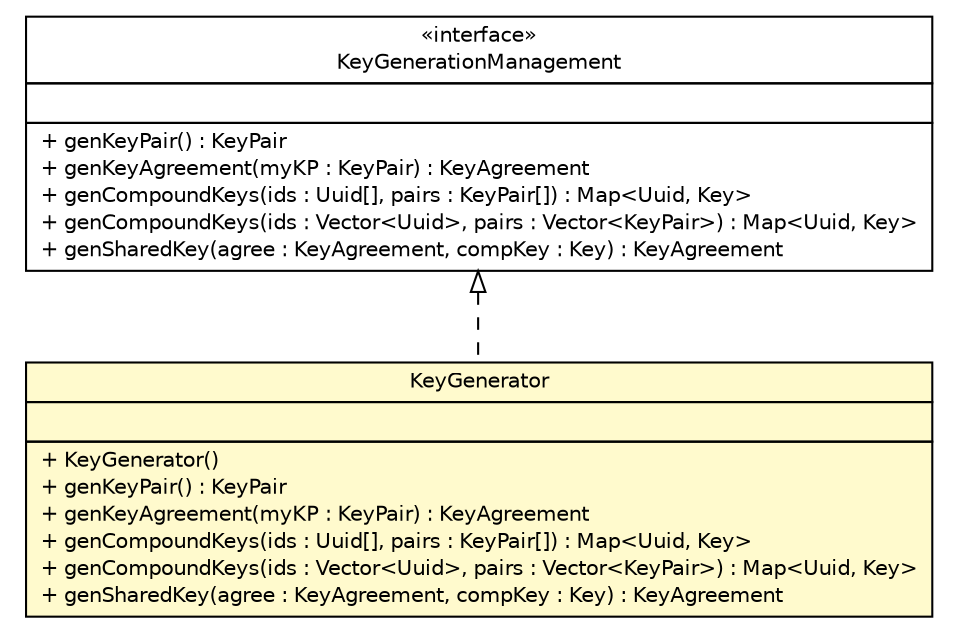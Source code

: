 #!/usr/local/bin/dot
#
# Class diagram 
# Generated by UMLGraph version R5_6 (http://www.umlgraph.org/)
#

digraph G {
	edge [fontname="Helvetica",fontsize=10,labelfontname="Helvetica",labelfontsize=10];
	node [fontname="Helvetica",fontsize=10,shape=plaintext];
	nodesep=0.25;
	ranksep=0.5;
	// sorcer.core.loki.key.KeyGenerationManagement
	c301589 [label=<<table title="sorcer.core.loki.key.KeyGenerationManagement" border="0" cellborder="1" cellspacing="0" cellpadding="2" port="p" href="./KeyGenerationManagement.html">
		<tr><td><table border="0" cellspacing="0" cellpadding="1">
<tr><td align="center" balign="center"> &#171;interface&#187; </td></tr>
<tr><td align="center" balign="center"> KeyGenerationManagement </td></tr>
		</table></td></tr>
		<tr><td><table border="0" cellspacing="0" cellpadding="1">
<tr><td align="left" balign="left">  </td></tr>
		</table></td></tr>
		<tr><td><table border="0" cellspacing="0" cellpadding="1">
<tr><td align="left" balign="left"> + genKeyPair() : KeyPair </td></tr>
<tr><td align="left" balign="left"> + genKeyAgreement(myKP : KeyPair) : KeyAgreement </td></tr>
<tr><td align="left" balign="left"> + genCompoundKeys(ids : Uuid[], pairs : KeyPair[]) : Map&lt;Uuid, Key&gt; </td></tr>
<tr><td align="left" balign="left"> + genCompoundKeys(ids : Vector&lt;Uuid&gt;, pairs : Vector&lt;KeyPair&gt;) : Map&lt;Uuid, Key&gt; </td></tr>
<tr><td align="left" balign="left"> + genSharedKey(agree : KeyAgreement, compKey : Key) : KeyAgreement </td></tr>
		</table></td></tr>
		</table>>, URL="./KeyGenerationManagement.html", fontname="Helvetica", fontcolor="black", fontsize=10.0];
	// sorcer.core.loki.key.KeyGenerator
	c301591 [label=<<table title="sorcer.core.loki.key.KeyGenerator" border="0" cellborder="1" cellspacing="0" cellpadding="2" port="p" bgcolor="lemonChiffon" href="./KeyGenerator.html">
		<tr><td><table border="0" cellspacing="0" cellpadding="1">
<tr><td align="center" balign="center"> KeyGenerator </td></tr>
		</table></td></tr>
		<tr><td><table border="0" cellspacing="0" cellpadding="1">
<tr><td align="left" balign="left">  </td></tr>
		</table></td></tr>
		<tr><td><table border="0" cellspacing="0" cellpadding="1">
<tr><td align="left" balign="left"> + KeyGenerator() </td></tr>
<tr><td align="left" balign="left"> + genKeyPair() : KeyPair </td></tr>
<tr><td align="left" balign="left"> + genKeyAgreement(myKP : KeyPair) : KeyAgreement </td></tr>
<tr><td align="left" balign="left"> + genCompoundKeys(ids : Uuid[], pairs : KeyPair[]) : Map&lt;Uuid, Key&gt; </td></tr>
<tr><td align="left" balign="left"> + genCompoundKeys(ids : Vector&lt;Uuid&gt;, pairs : Vector&lt;KeyPair&gt;) : Map&lt;Uuid, Key&gt; </td></tr>
<tr><td align="left" balign="left"> + genSharedKey(agree : KeyAgreement, compKey : Key) : KeyAgreement </td></tr>
		</table></td></tr>
		</table>>, URL="./KeyGenerator.html", fontname="Helvetica", fontcolor="black", fontsize=10.0];
	//sorcer.core.loki.key.KeyGenerator implements sorcer.core.loki.key.KeyGenerationManagement
	c301589:p -> c301591:p [dir=back,arrowtail=empty,style=dashed];
}

